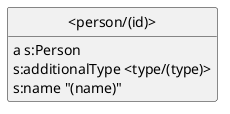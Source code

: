 @startuml
hide empty members
hide circle
skinparam classAttributeIconSize 0
class _person_id_ as "<person/(id)>"
_person_id_ : {field} a s:Person
_person_id_ : {field} s:additionalType <type/(type)>
_person_id_ : {field} s:name "(name)"
@enduml
